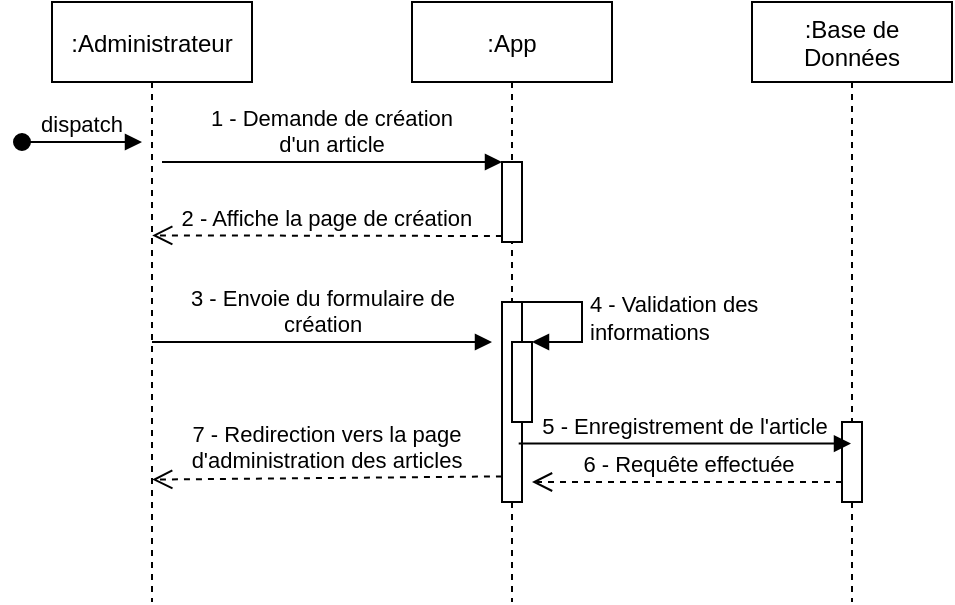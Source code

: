 <mxfile version="20.8.10" type="device"><diagram id="kgpKYQtTHZ0yAKxKKP6v" name="Page-1"><mxGraphModel dx="956" dy="566" grid="1" gridSize="10" guides="1" tooltips="1" connect="1" arrows="1" fold="1" page="1" pageScale="1" pageWidth="850" pageHeight="1100" math="0" shadow="0"><root><mxCell id="0"/><mxCell id="1" parent="0"/><mxCell id="3nuBFxr9cyL0pnOWT2aG-1" value=":Administrateur" style="shape=umlLifeline;perimeter=lifelinePerimeter;container=1;collapsible=0;recursiveResize=0;rounded=0;shadow=0;strokeWidth=1;" parent="1" vertex="1"><mxGeometry x="120" y="80" width="100" height="300" as="geometry"/></mxCell><mxCell id="3nuBFxr9cyL0pnOWT2aG-3" value="dispatch" style="verticalAlign=bottom;startArrow=oval;endArrow=block;startSize=8;shadow=0;strokeWidth=1;" parent="3nuBFxr9cyL0pnOWT2aG-1" edge="1"><mxGeometry relative="1" as="geometry"><mxPoint x="-15" y="70" as="sourcePoint"/><mxPoint x="45" y="70" as="targetPoint"/></mxGeometry></mxCell><mxCell id="D7nRnIhpH4691jY-YeIe-4" value="3 - Envoie du formulaire de &lt;br&gt;création" style="html=1;verticalAlign=bottom;endArrow=block;rounded=0;" edge="1" parent="3nuBFxr9cyL0pnOWT2aG-1"><mxGeometry width="80" relative="1" as="geometry"><mxPoint x="50" y="170" as="sourcePoint"/><mxPoint x="220" y="170" as="targetPoint"/></mxGeometry></mxCell><mxCell id="3nuBFxr9cyL0pnOWT2aG-5" value=":App" style="shape=umlLifeline;perimeter=lifelinePerimeter;container=1;collapsible=0;recursiveResize=0;rounded=0;shadow=0;strokeWidth=1;" parent="1" vertex="1"><mxGeometry x="300" y="80" width="100" height="300" as="geometry"/></mxCell><mxCell id="3nuBFxr9cyL0pnOWT2aG-6" value="" style="points=[];perimeter=orthogonalPerimeter;rounded=0;shadow=0;strokeWidth=1;" parent="3nuBFxr9cyL0pnOWT2aG-5" vertex="1"><mxGeometry x="45" y="80" width="10" height="40" as="geometry"/></mxCell><mxCell id="D7nRnIhpH4691jY-YeIe-5" value="" style="html=1;points=[];perimeter=orthogonalPerimeter;" vertex="1" parent="3nuBFxr9cyL0pnOWT2aG-5"><mxGeometry x="45" y="150" width="10" height="100" as="geometry"/></mxCell><mxCell id="D7nRnIhpH4691jY-YeIe-6" value="" style="html=1;points=[];perimeter=orthogonalPerimeter;" vertex="1" parent="3nuBFxr9cyL0pnOWT2aG-5"><mxGeometry x="50" y="170" width="10" height="40" as="geometry"/></mxCell><mxCell id="D7nRnIhpH4691jY-YeIe-7" value="4 - Validation des &lt;br&gt;informations" style="edgeStyle=orthogonalEdgeStyle;html=1;align=left;spacingLeft=2;endArrow=block;rounded=0;entryX=1;entryY=0;" edge="1" target="D7nRnIhpH4691jY-YeIe-6" parent="3nuBFxr9cyL0pnOWT2aG-5"><mxGeometry x="-0.003" relative="1" as="geometry"><mxPoint x="55" y="150" as="sourcePoint"/><Array as="points"><mxPoint x="85" y="150"/></Array><mxPoint as="offset"/></mxGeometry></mxCell><mxCell id="3nuBFxr9cyL0pnOWT2aG-7" value="2 - Affiche la page de création" style="verticalAlign=bottom;endArrow=open;dashed=1;endSize=8;exitX=-0.003;exitY=0.925;shadow=0;strokeWidth=1;exitDx=0;exitDy=0;exitPerimeter=0;entryX=0.501;entryY=0.389;entryDx=0;entryDy=0;entryPerimeter=0;" parent="1" source="3nuBFxr9cyL0pnOWT2aG-6" target="3nuBFxr9cyL0pnOWT2aG-1" edge="1"><mxGeometry relative="1" as="geometry"><mxPoint x="176.58" y="183.63" as="targetPoint"/><Array as="points"/></mxGeometry></mxCell><mxCell id="3nuBFxr9cyL0pnOWT2aG-8" value="1 - Demande de création &#10;d'un article" style="verticalAlign=bottom;endArrow=block;entryX=0;entryY=0;shadow=0;strokeWidth=1;" parent="1" target="3nuBFxr9cyL0pnOWT2aG-6" edge="1"><mxGeometry x="0.002" relative="1" as="geometry"><mxPoint x="175" y="160.0" as="sourcePoint"/><mxPoint as="offset"/></mxGeometry></mxCell><mxCell id="D7nRnIhpH4691jY-YeIe-1" value=":Base de&#10;Données" style="shape=umlLifeline;perimeter=lifelinePerimeter;container=1;collapsible=0;recursiveResize=0;rounded=0;shadow=0;strokeWidth=1;" vertex="1" parent="1"><mxGeometry x="470" y="80" width="100" height="300" as="geometry"/></mxCell><mxCell id="D7nRnIhpH4691jY-YeIe-2" value="" style="points=[];perimeter=orthogonalPerimeter;rounded=0;shadow=0;strokeWidth=1;" vertex="1" parent="D7nRnIhpH4691jY-YeIe-1"><mxGeometry x="45" y="210" width="10" height="40" as="geometry"/></mxCell><mxCell id="D7nRnIhpH4691jY-YeIe-8" value="5 - Enregistrement de l'article" style="html=1;verticalAlign=bottom;endArrow=block;rounded=0;exitX=0.835;exitY=0.708;exitDx=0;exitDy=0;exitPerimeter=0;" edge="1" parent="1" source="D7nRnIhpH4691jY-YeIe-5" target="D7nRnIhpH4691jY-YeIe-1"><mxGeometry width="80" relative="1" as="geometry"><mxPoint x="360" y="300" as="sourcePoint"/><mxPoint x="440" y="300" as="targetPoint"/><mxPoint as="offset"/></mxGeometry></mxCell><mxCell id="D7nRnIhpH4691jY-YeIe-9" value="6 - Requête effectuée" style="html=1;verticalAlign=bottom;endArrow=open;dashed=1;endSize=8;rounded=0;" edge="1" parent="1" source="D7nRnIhpH4691jY-YeIe-2"><mxGeometry relative="1" as="geometry"><mxPoint x="510" y="320" as="sourcePoint"/><mxPoint x="360" y="320" as="targetPoint"/></mxGeometry></mxCell><mxCell id="D7nRnIhpH4691jY-YeIe-10" value="7 - Redirection vers la page &lt;br&gt;d'administration des articles" style="html=1;verticalAlign=bottom;endArrow=open;dashed=1;endSize=8;rounded=0;entryX=0.501;entryY=0.796;entryDx=0;entryDy=0;entryPerimeter=0;exitX=-0.003;exitY=0.872;exitDx=0;exitDy=0;exitPerimeter=0;" edge="1" parent="1" source="D7nRnIhpH4691jY-YeIe-5" target="3nuBFxr9cyL0pnOWT2aG-1"><mxGeometry x="-0.0" relative="1" as="geometry"><mxPoint x="300" y="320" as="sourcePoint"/><mxPoint x="220" y="320" as="targetPoint"/><mxPoint as="offset"/></mxGeometry></mxCell></root></mxGraphModel></diagram></mxfile>
